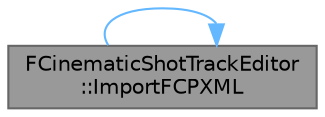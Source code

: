 digraph "FCinematicShotTrackEditor::ImportFCPXML"
{
 // INTERACTIVE_SVG=YES
 // LATEX_PDF_SIZE
  bgcolor="transparent";
  edge [fontname=Helvetica,fontsize=10,labelfontname=Helvetica,labelfontsize=10];
  node [fontname=Helvetica,fontsize=10,shape=box,height=0.2,width=0.4];
  rankdir="LR";
  Node1 [id="Node000001",label="FCinematicShotTrackEditor\l::ImportFCPXML",height=0.2,width=0.4,color="gray40", fillcolor="grey60", style="filled", fontcolor="black",tooltip="Callback for ImportFCPXML."];
  Node1 -> Node1 [id="edge1_Node000001_Node000001",color="steelblue1",style="solid",tooltip=" "];
}
